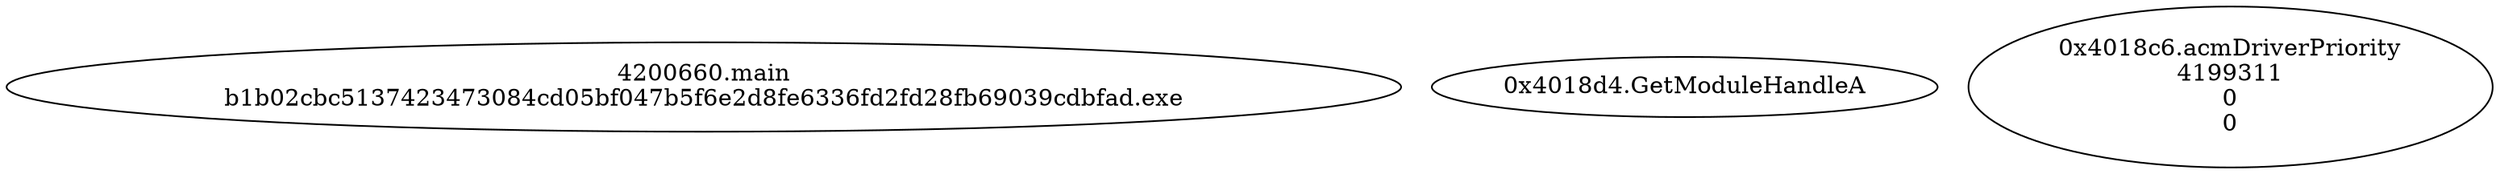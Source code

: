 // Global SCDG with merge call
digraph {
	0 [label="4200660.main
b1b02cbc5137423473084cd05bf047b5f6e2d8fe6336fd2fd28fb69039cdbfad.exe"]
	1 [label="0x4018d4.GetModuleHandleA
"]
	2 [label="0x4018c6.acmDriverPriority
4199311
0
0"]
}
